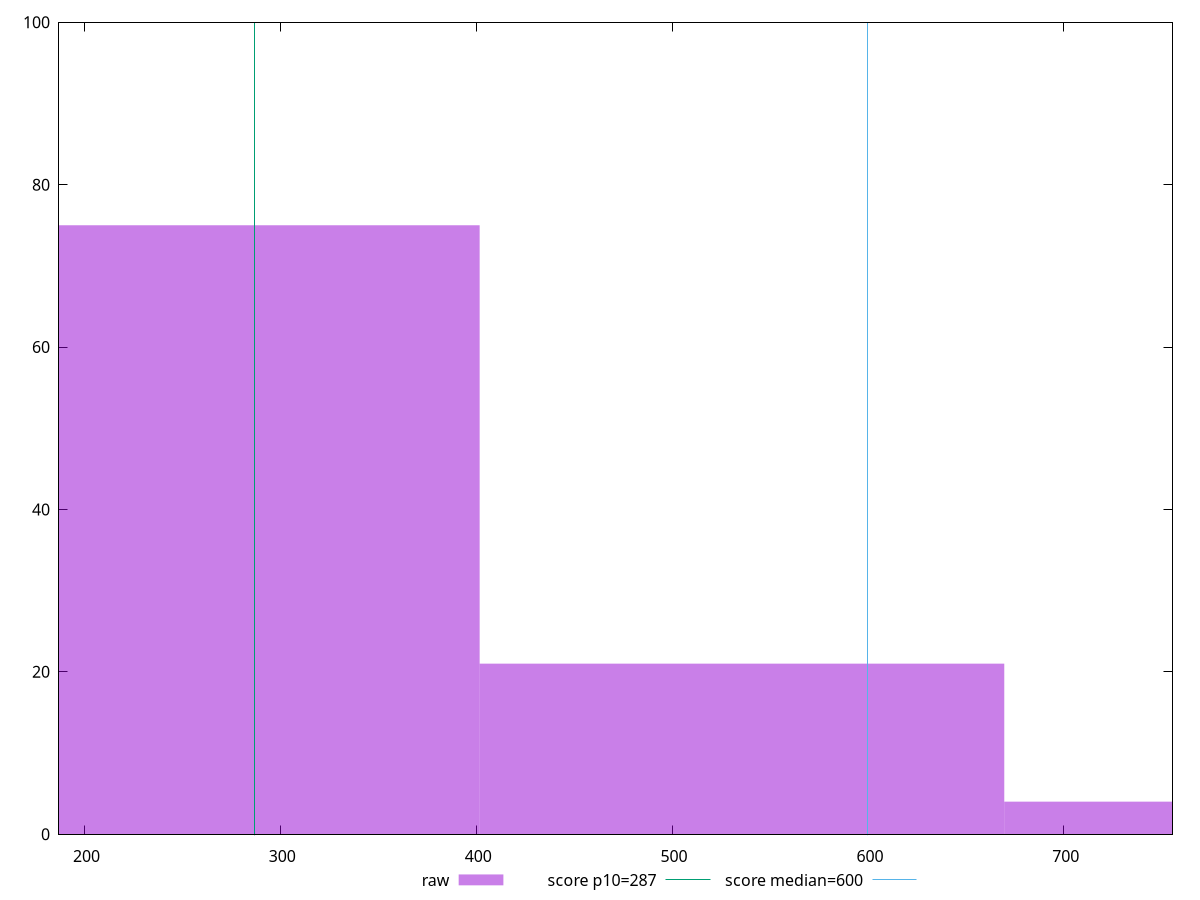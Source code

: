 reset

$raw <<EOF
535.6870800441687 21
803.530620066253 4
267.84354002208437 75
EOF

set key outside below
set boxwidth 267.84354002208437
set xrange [187.0000000000009:755.4999999999991]
set yrange [0:100]
set trange [0:100]
set style fill transparent solid 0.5 noborder

set parametric
set terminal svg size 640, 490 enhanced background rgb 'white'
set output "report_00017_2021-02-10T15-08-03.406Z/total-blocking-time/samples/pages+cached/raw/histogram.svg"

plot $raw title "raw" with boxes, \
     287,t title "score p10=287", \
     600,t title "score median=600"

reset
